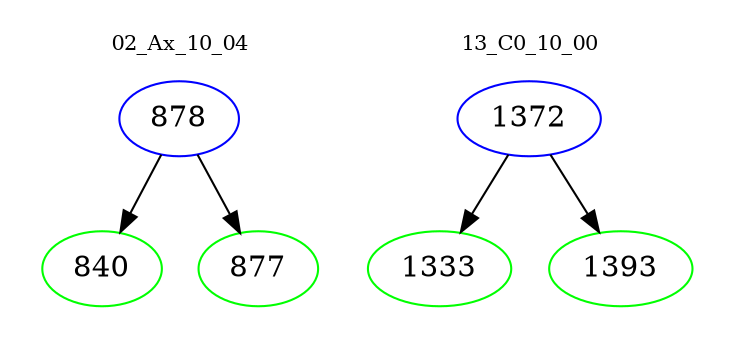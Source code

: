 digraph{
subgraph cluster_0 {
color = white
label = "02_Ax_10_04";
fontsize=10;
T0_878 [label="878", color="blue"]
T0_878 -> T0_840 [color="black"]
T0_840 [label="840", color="green"]
T0_878 -> T0_877 [color="black"]
T0_877 [label="877", color="green"]
}
subgraph cluster_1 {
color = white
label = "13_C0_10_00";
fontsize=10;
T1_1372 [label="1372", color="blue"]
T1_1372 -> T1_1333 [color="black"]
T1_1333 [label="1333", color="green"]
T1_1372 -> T1_1393 [color="black"]
T1_1393 [label="1393", color="green"]
}
}
